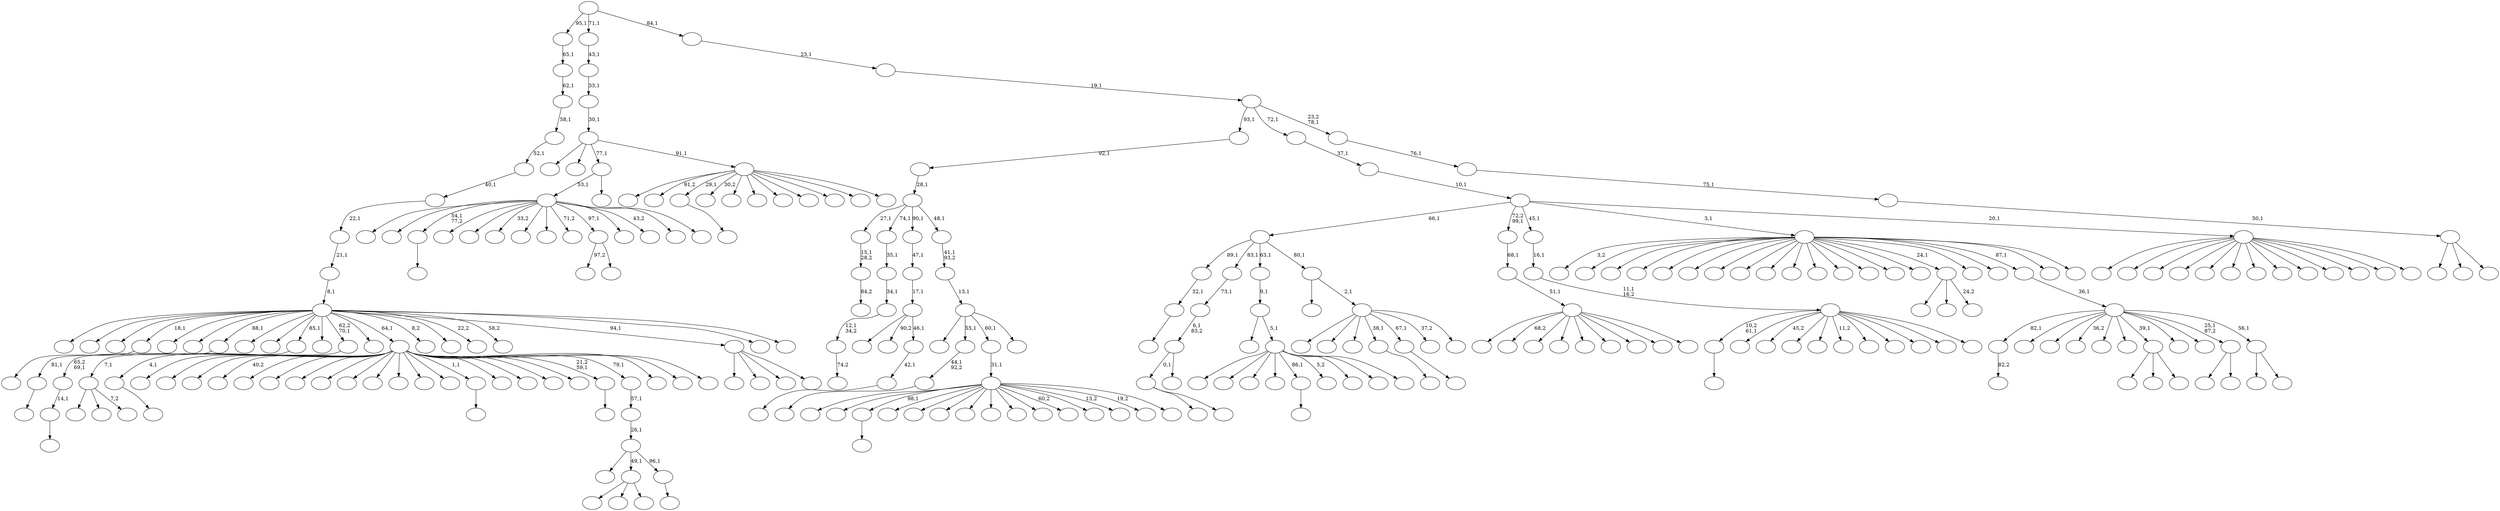 digraph T {
	300 [label=""]
	299 [label=""]
	298 [label=""]
	297 [label=""]
	296 [label=""]
	295 [label=""]
	294 [label=""]
	293 [label=""]
	292 [label=""]
	291 [label=""]
	290 [label=""]
	289 [label=""]
	288 [label=""]
	287 [label=""]
	286 [label=""]
	285 [label=""]
	284 [label=""]
	283 [label=""]
	282 [label=""]
	281 [label=""]
	280 [label=""]
	279 [label=""]
	278 [label=""]
	277 [label=""]
	276 [label=""]
	275 [label=""]
	274 [label=""]
	273 [label=""]
	272 [label=""]
	271 [label=""]
	270 [label=""]
	269 [label=""]
	268 [label=""]
	267 [label=""]
	266 [label=""]
	265 [label=""]
	264 [label=""]
	263 [label=""]
	262 [label=""]
	261 [label=""]
	260 [label=""]
	259 [label=""]
	258 [label=""]
	257 [label=""]
	256 [label=""]
	255 [label=""]
	254 [label=""]
	253 [label=""]
	252 [label=""]
	251 [label=""]
	250 [label=""]
	249 [label=""]
	248 [label=""]
	247 [label=""]
	246 [label=""]
	245 [label=""]
	244 [label=""]
	243 [label=""]
	242 [label=""]
	241 [label=""]
	240 [label=""]
	239 [label=""]
	238 [label=""]
	237 [label=""]
	236 [label=""]
	235 [label=""]
	234 [label=""]
	233 [label=""]
	232 [label=""]
	231 [label=""]
	230 [label=""]
	229 [label=""]
	228 [label=""]
	227 [label=""]
	226 [label=""]
	225 [label=""]
	224 [label=""]
	223 [label=""]
	222 [label=""]
	221 [label=""]
	220 [label=""]
	219 [label=""]
	218 [label=""]
	217 [label=""]
	216 [label=""]
	215 [label=""]
	214 [label=""]
	213 [label=""]
	212 [label=""]
	211 [label=""]
	210 [label=""]
	209 [label=""]
	208 [label=""]
	207 [label=""]
	206 [label=""]
	205 [label=""]
	204 [label=""]
	203 [label=""]
	202 [label=""]
	201 [label=""]
	200 [label=""]
	199 [label=""]
	198 [label=""]
	197 [label=""]
	196 [label=""]
	195 [label=""]
	194 [label=""]
	193 [label=""]
	192 [label=""]
	191 [label=""]
	190 [label=""]
	189 [label=""]
	188 [label=""]
	187 [label=""]
	186 [label=""]
	185 [label=""]
	184 [label=""]
	183 [label=""]
	182 [label=""]
	181 [label=""]
	180 [label=""]
	179 [label=""]
	178 [label=""]
	177 [label=""]
	176 [label=""]
	175 [label=""]
	174 [label=""]
	173 [label=""]
	172 [label=""]
	171 [label=""]
	170 [label=""]
	169 [label=""]
	168 [label=""]
	167 [label=""]
	166 [label=""]
	165 [label=""]
	164 [label=""]
	163 [label=""]
	162 [label=""]
	161 [label=""]
	160 [label=""]
	159 [label=""]
	158 [label=""]
	157 [label=""]
	156 [label=""]
	155 [label=""]
	154 [label=""]
	153 [label=""]
	152 [label=""]
	151 [label=""]
	150 [label=""]
	149 [label=""]
	148 [label=""]
	147 [label=""]
	146 [label=""]
	145 [label=""]
	144 [label=""]
	143 [label=""]
	142 [label=""]
	141 [label=""]
	140 [label=""]
	139 [label=""]
	138 [label=""]
	137 [label=""]
	136 [label=""]
	135 [label=""]
	134 [label=""]
	133 [label=""]
	132 [label=""]
	131 [label=""]
	130 [label=""]
	129 [label=""]
	128 [label=""]
	127 [label=""]
	126 [label=""]
	125 [label=""]
	124 [label=""]
	123 [label=""]
	122 [label=""]
	121 [label=""]
	120 [label=""]
	119 [label=""]
	118 [label=""]
	117 [label=""]
	116 [label=""]
	115 [label=""]
	114 [label=""]
	113 [label=""]
	112 [label=""]
	111 [label=""]
	110 [label=""]
	109 [label=""]
	108 [label=""]
	107 [label=""]
	106 [label=""]
	105 [label=""]
	104 [label=""]
	103 [label=""]
	102 [label=""]
	101 [label=""]
	100 [label=""]
	99 [label=""]
	98 [label=""]
	97 [label=""]
	96 [label=""]
	95 [label=""]
	94 [label=""]
	93 [label=""]
	92 [label=""]
	91 [label=""]
	90 [label=""]
	89 [label=""]
	88 [label=""]
	87 [label=""]
	86 [label=""]
	85 [label=""]
	84 [label=""]
	83 [label=""]
	82 [label=""]
	81 [label=""]
	80 [label=""]
	79 [label=""]
	78 [label=""]
	77 [label=""]
	76 [label=""]
	75 [label=""]
	74 [label=""]
	73 [label=""]
	72 [label=""]
	71 [label=""]
	70 [label=""]
	69 [label=""]
	68 [label=""]
	67 [label=""]
	66 [label=""]
	65 [label=""]
	64 [label=""]
	63 [label=""]
	62 [label=""]
	61 [label=""]
	60 [label=""]
	59 [label=""]
	58 [label=""]
	57 [label=""]
	56 [label=""]
	55 [label=""]
	54 [label=""]
	53 [label=""]
	52 [label=""]
	51 [label=""]
	50 [label=""]
	49 [label=""]
	48 [label=""]
	47 [label=""]
	46 [label=""]
	45 [label=""]
	44 [label=""]
	43 [label=""]
	42 [label=""]
	41 [label=""]
	40 [label=""]
	39 [label=""]
	38 [label=""]
	37 [label=""]
	36 [label=""]
	35 [label=""]
	34 [label=""]
	33 [label=""]
	32 [label=""]
	31 [label=""]
	30 [label=""]
	29 [label=""]
	28 [label=""]
	27 [label=""]
	26 [label=""]
	25 [label=""]
	24 [label=""]
	23 [label=""]
	22 [label=""]
	21 [label=""]
	20 [label=""]
	19 [label=""]
	18 [label=""]
	17 [label=""]
	16 [label=""]
	15 [label=""]
	14 [label=""]
	13 [label=""]
	12 [label=""]
	11 [label=""]
	10 [label=""]
	9 [label=""]
	8 [label=""]
	7 [label=""]
	6 [label=""]
	5 [label=""]
	4 [label=""]
	3 [label=""]
	2 [label=""]
	1 [label=""]
	0 [label=""]
	296 -> 297 [label=""]
	287 -> 288 [label=""]
	274 -> 275 [label=""]
	271 -> 272 [label="84,2"]
	270 -> 271 [label="15,1\n28,2"]
	261 -> 262 [label=""]
	258 -> 259 [label=""]
	256 -> 257 [label=""]
	247 -> 248 [label=""]
	246 -> 247 [label="32,1"]
	233 -> 234 [label=""]
	232 -> 233 [label="81,1"]
	222 -> 223 [label="82,2"]
	218 -> 219 [label="74,2"]
	217 -> 218 [label="12,1\n34,2"]
	216 -> 217 [label="34,1"]
	215 -> 216 [label="35,1"]
	211 -> 212 [label=""]
	204 -> 205 [label=""]
	203 -> 204 [label="44,1\n92,2"]
	189 -> 190 [label=""]
	184 -> 187 [label=""]
	184 -> 185 [label=""]
	182 -> 183 [label=""]
	181 -> 182 [label="14,1"]
	180 -> 181 [label="65,2\n69,1"]
	177 -> 178 [label=""]
	176 -> 177 [label="42,1"]
	175 -> 298 [label=""]
	175 -> 193 [label="90,2"]
	175 -> 176 [label="46,1"]
	174 -> 175 [label="17,1"]
	173 -> 174 [label="47,1"]
	150 -> 151 [label=""]
	146 -> 147 [label=""]
	142 -> 184 [label="0,1"]
	142 -> 143 [label=""]
	141 -> 142 [label="6,1\n83,2"]
	140 -> 141 [label="73,1"]
	138 -> 172 [label="97,2"]
	138 -> 139 [label=""]
	136 -> 252 [label=""]
	136 -> 231 [label=""]
	136 -> 137 [label=""]
	118 -> 119 [label=""]
	112 -> 294 [label=""]
	112 -> 124 [label=""]
	112 -> 113 [label="7,2"]
	111 -> 112 [label="7,1"]
	107 -> 235 [label=""]
	107 -> 206 [label=""]
	107 -> 108 [label="24,2"]
	105 -> 106 [label=""]
	104 -> 196 [label=""]
	104 -> 136 [label="49,1"]
	104 -> 105 [label="96,1"]
	103 -> 104 [label="26,1"]
	102 -> 103 [label="57,1"]
	98 -> 243 [label=""]
	98 -> 170 [label=""]
	98 -> 99 [label=""]
	83 -> 299 [label=""]
	83 -> 229 [label=""]
	83 -> 195 [label=""]
	83 -> 186 [label=""]
	83 -> 146 [label="86,1"]
	83 -> 145 [label="5,2"]
	83 -> 114 [label=""]
	83 -> 110 [label=""]
	83 -> 84 [label=""]
	82 -> 144 [label=""]
	82 -> 83 [label="5,1"]
	81 -> 82 [label="9,1"]
	78 -> 296 [label="4,1"]
	78 -> 285 [label=""]
	78 -> 283 [label=""]
	78 -> 279 [label=""]
	78 -> 268 [label="40,2"]
	78 -> 267 [label=""]
	78 -> 265 [label=""]
	78 -> 250 [label=""]
	78 -> 225 [label=""]
	78 -> 224 [label=""]
	78 -> 210 [label=""]
	78 -> 207 [label=""]
	78 -> 192 [label=""]
	78 -> 191 [label=""]
	78 -> 189 [label="1,1"]
	78 -> 167 [label=""]
	78 -> 165 [label=""]
	78 -> 164 [label=""]
	78 -> 122 [label=""]
	78 -> 118 [label="21,2\n59,1"]
	78 -> 102 [label="79,1"]
	78 -> 95 [label=""]
	78 -> 86 [label=""]
	78 -> 79 [label=""]
	76 -> 127 [label=""]
	76 -> 77 [label=""]
	72 -> 291 [label=""]
	72 -> 282 [label=""]
	72 -> 240 [label=""]
	72 -> 211 [label="38,1"]
	72 -> 150 [label="67,1"]
	72 -> 88 [label="37,2"]
	72 -> 73 [label=""]
	71 -> 286 [label=""]
	71 -> 72 [label="2,1"]
	70 -> 246 [label="89,1"]
	70 -> 140 [label="83,1"]
	70 -> 81 [label="63,1"]
	70 -> 71 [label="80,1"]
	67 -> 266 [label=""]
	67 -> 263 [label=""]
	67 -> 256 [label="54,1\n77,2"]
	67 -> 254 [label=""]
	67 -> 239 [label=""]
	67 -> 208 [label="33,2"]
	67 -> 166 [label=""]
	67 -> 161 [label=""]
	67 -> 153 [label="71,2"]
	67 -> 138 [label="97,1"]
	67 -> 128 [label=""]
	67 -> 100 [label="43,2"]
	67 -> 90 [label=""]
	67 -> 68 [label=""]
	64 -> 227 [label=""]
	64 -> 65 [label=""]
	63 -> 222 [label="82,1"]
	63 -> 202 [label=""]
	63 -> 188 [label=""]
	63 -> 163 [label="36,2"]
	63 -> 129 [label=""]
	63 -> 101 [label=""]
	63 -> 98 [label="39,1"]
	63 -> 93 [label=""]
	63 -> 85 [label=""]
	63 -> 76 [label="25,1\n87,2"]
	63 -> 64 [label="56,1"]
	62 -> 63 [label="36,1"]
	59 -> 277 [label=""]
	59 -> 269 [label=""]
	59 -> 258 [label="98,1"]
	59 -> 255 [label=""]
	59 -> 245 [label=""]
	59 -> 221 [label=""]
	59 -> 198 [label=""]
	59 -> 197 [label=""]
	59 -> 179 [label=""]
	59 -> 169 [label=""]
	59 -> 155 [label="60,2"]
	59 -> 126 [label=""]
	59 -> 125 [label="13,2"]
	59 -> 91 [label="19,2"]
	59 -> 60 [label=""]
	58 -> 59 [label="31,1"]
	52 -> 249 [label=""]
	52 -> 80 [label=""]
	52 -> 66 [label=""]
	52 -> 53 [label=""]
	50 -> 238 [label=""]
	50 -> 199 [label="68,2"]
	50 -> 194 [label=""]
	50 -> 157 [label=""]
	50 -> 135 [label=""]
	50 -> 121 [label=""]
	50 -> 97 [label=""]
	50 -> 92 [label=""]
	50 -> 51 [label=""]
	49 -> 50 [label="51,1"]
	48 -> 49 [label="68,1"]
	44 -> 300 [label=""]
	44 -> 295 [label=""]
	44 -> 289 [label=""]
	44 -> 274 [label="18,1"]
	44 -> 241 [label=""]
	44 -> 237 [label=""]
	44 -> 232 [label="88,1"]
	44 -> 226 [label=""]
	44 -> 213 [label=""]
	44 -> 180 [label="85,1"]
	44 -> 156 [label=""]
	44 -> 111 [label="62,2\n70,1"]
	44 -> 94 [label=""]
	44 -> 78 [label="64,1"]
	44 -> 69 [label="8,2"]
	44 -> 56 [label=""]
	44 -> 55 [label="22,2"]
	44 -> 54 [label="58,2"]
	44 -> 52 [label="94,1"]
	44 -> 46 [label=""]
	44 -> 45 [label=""]
	43 -> 44 [label="8,1"]
	42 -> 43 [label="21,1"]
	41 -> 42 [label="22,1"]
	40 -> 41 [label="40,1"]
	39 -> 40 [label="52,1"]
	38 -> 39 [label="58,1"]
	37 -> 38 [label="62,1"]
	36 -> 37 [label="65,1"]
	34 -> 67 [label="53,1"]
	34 -> 35 [label=""]
	31 -> 287 [label="10,2\n61,1"]
	31 -> 276 [label=""]
	31 -> 273 [label="45,2"]
	31 -> 242 [label=""]
	31 -> 228 [label=""]
	31 -> 209 [label="11,2"]
	31 -> 201 [label=""]
	31 -> 171 [label=""]
	31 -> 168 [label=""]
	31 -> 61 [label=""]
	31 -> 32 [label=""]
	30 -> 31 [label="11,1\n16,2"]
	29 -> 30 [label="16,1"]
	27 -> 293 [label="3,2"]
	27 -> 281 [label=""]
	27 -> 260 [label=""]
	27 -> 251 [label=""]
	27 -> 244 [label=""]
	27 -> 230 [label=""]
	27 -> 220 [label=""]
	27 -> 162 [label=""]
	27 -> 159 [label=""]
	27 -> 154 [label=""]
	27 -> 133 [label=""]
	27 -> 131 [label=""]
	27 -> 123 [label=""]
	27 -> 116 [label=""]
	27 -> 109 [label=""]
	27 -> 107 [label="24,1"]
	27 -> 75 [label=""]
	27 -> 74 [label=""]
	27 -> 62 [label="87,1"]
	27 -> 47 [label=""]
	27 -> 28 [label=""]
	25 -> 278 [label=""]
	25 -> 264 [label="91,2"]
	25 -> 261 [label="29,1"]
	25 -> 149 [label="30,2"]
	25 -> 134 [label=""]
	25 -> 132 [label=""]
	25 -> 117 [label=""]
	25 -> 89 [label=""]
	25 -> 57 [label=""]
	25 -> 33 [label=""]
	25 -> 26 [label=""]
	24 -> 200 [label=""]
	24 -> 130 [label=""]
	24 -> 34 [label="77,1"]
	24 -> 25 [label="91,1"]
	23 -> 24 [label="30,1"]
	22 -> 23 [label="33,1"]
	21 -> 22 [label="43,1"]
	19 -> 214 [label=""]
	19 -> 203 [label="55,1"]
	19 -> 58 [label="60,1"]
	19 -> 20 [label=""]
	18 -> 19 [label="13,1"]
	17 -> 18 [label="41,1\n93,2"]
	16 -> 270 [label="27,1"]
	16 -> 215 [label="74,1"]
	16 -> 173 [label="90,1"]
	16 -> 17 [label="48,1"]
	15 -> 16 [label="28,1"]
	14 -> 15 [label="92,1"]
	12 -> 292 [label=""]
	12 -> 290 [label=""]
	12 -> 284 [label=""]
	12 -> 280 [label=""]
	12 -> 236 [label=""]
	12 -> 160 [label=""]
	12 -> 158 [label=""]
	12 -> 152 [label=""]
	12 -> 148 [label=""]
	12 -> 120 [label=""]
	12 -> 115 [label=""]
	12 -> 96 [label=""]
	12 -> 13 [label=""]
	11 -> 70 [label="66,1"]
	11 -> 48 [label="72,2\n99,1"]
	11 -> 29 [label="45,1"]
	11 -> 27 [label="3,1"]
	11 -> 12 [label="20,1"]
	10 -> 11 [label="10,1"]
	9 -> 10 [label="37,1"]
	7 -> 253 [label=""]
	7 -> 87 [label=""]
	7 -> 8 [label=""]
	6 -> 7 [label="50,1"]
	5 -> 6 [label="75,1"]
	4 -> 5 [label="76,1"]
	3 -> 14 [label="93,1"]
	3 -> 9 [label="72,1"]
	3 -> 4 [label="23,2\n78,1"]
	2 -> 3 [label="19,1"]
	1 -> 2 [label="23,1"]
	0 -> 36 [label="95,1"]
	0 -> 21 [label="71,1"]
	0 -> 1 [label="84,1"]
}
